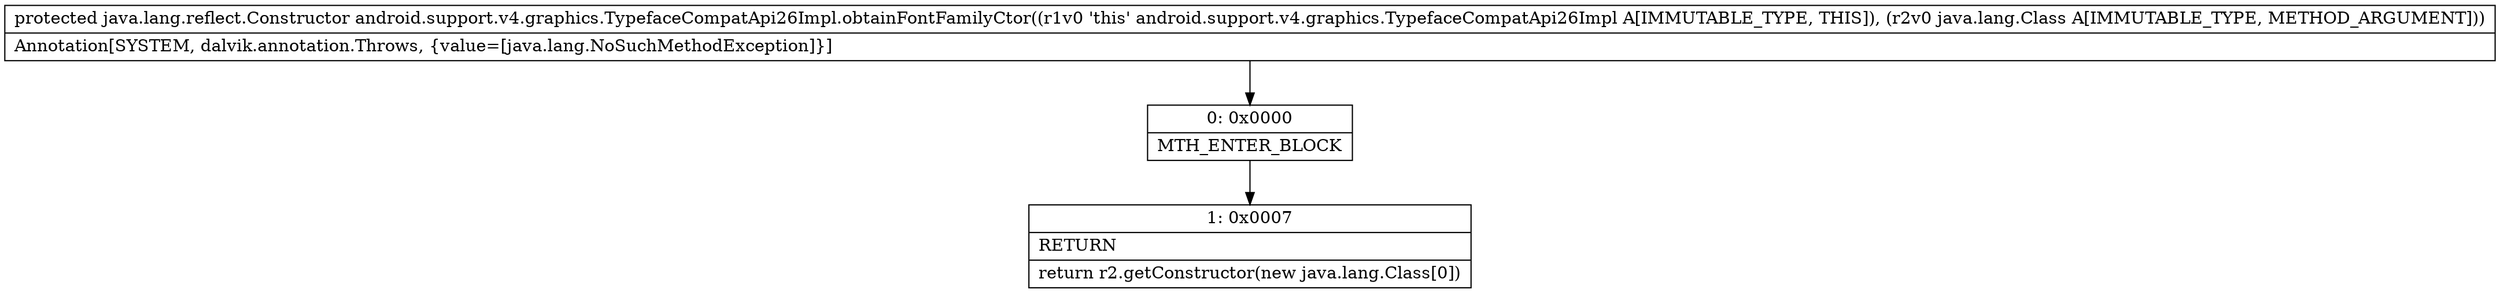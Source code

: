 digraph "CFG forandroid.support.v4.graphics.TypefaceCompatApi26Impl.obtainFontFamilyCtor(Ljava\/lang\/Class;)Ljava\/lang\/reflect\/Constructor;" {
Node_0 [shape=record,label="{0\:\ 0x0000|MTH_ENTER_BLOCK\l}"];
Node_1 [shape=record,label="{1\:\ 0x0007|RETURN\l|return r2.getConstructor(new java.lang.Class[0])\l}"];
MethodNode[shape=record,label="{protected java.lang.reflect.Constructor android.support.v4.graphics.TypefaceCompatApi26Impl.obtainFontFamilyCtor((r1v0 'this' android.support.v4.graphics.TypefaceCompatApi26Impl A[IMMUTABLE_TYPE, THIS]), (r2v0 java.lang.Class A[IMMUTABLE_TYPE, METHOD_ARGUMENT]))  | Annotation[SYSTEM, dalvik.annotation.Throws, \{value=[java.lang.NoSuchMethodException]\}]\l}"];
MethodNode -> Node_0;
Node_0 -> Node_1;
}

